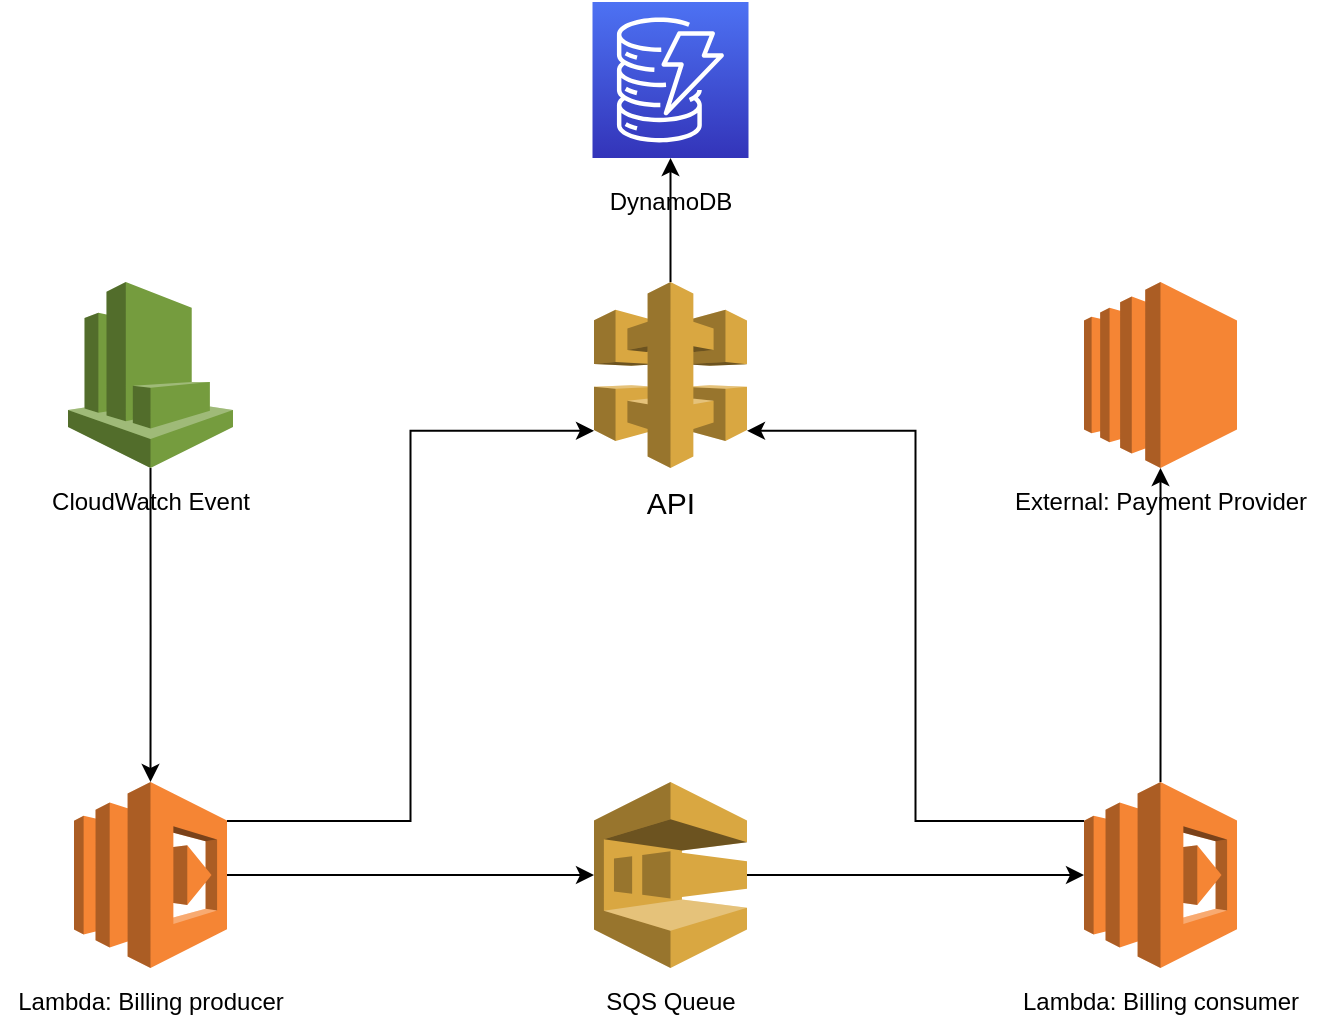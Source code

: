 <mxfile version="14.9.2" type="device"><diagram id="9E2TD881nRTCgQOO2np-" name="Page-1"><mxGraphModel dx="770" dy="1108" grid="1" gridSize="10" guides="1" tooltips="1" connect="1" arrows="1" fold="1" page="1" pageScale="1" pageWidth="1169" pageHeight="827" math="0" shadow="0"><root><mxCell id="0"/><mxCell id="1" parent="0"/><mxCell id="-miVv3uWsg5CkkYweg7s-1" value="" style="outlineConnect=0;dashed=0;verticalLabelPosition=bottom;verticalAlign=top;align=center;html=1;shape=mxgraph.aws3.ec2;fillColor=#F58534;gradientColor=none;" vertex="1" parent="1"><mxGeometry x="585" y="200" width="76.5" height="93" as="geometry"/></mxCell><mxCell id="-miVv3uWsg5CkkYweg7s-14" style="edgeStyle=orthogonalEdgeStyle;rounded=0;orthogonalLoop=1;jettySize=auto;html=1;exitX=1;exitY=0.5;exitDx=0;exitDy=0;exitPerimeter=0;entryX=0;entryY=0.5;entryDx=0;entryDy=0;entryPerimeter=0;" edge="1" parent="1" source="-miVv3uWsg5CkkYweg7s-2" target="-miVv3uWsg5CkkYweg7s-3"><mxGeometry relative="1" as="geometry"/></mxCell><mxCell id="-miVv3uWsg5CkkYweg7s-2" value="" style="outlineConnect=0;dashed=0;verticalLabelPosition=bottom;verticalAlign=top;align=center;html=1;shape=mxgraph.aws3.sqs;fillColor=#D9A741;gradientColor=none;" vertex="1" parent="1"><mxGeometry x="340" y="450" width="76.5" height="93" as="geometry"/></mxCell><mxCell id="-miVv3uWsg5CkkYweg7s-15" style="edgeStyle=orthogonalEdgeStyle;rounded=0;orthogonalLoop=1;jettySize=auto;html=1;exitX=0;exitY=0.21;exitDx=0;exitDy=0;exitPerimeter=0;entryX=1;entryY=0.8;entryDx=0;entryDy=0;entryPerimeter=0;" edge="1" parent="1" source="-miVv3uWsg5CkkYweg7s-3" target="-miVv3uWsg5CkkYweg7s-7"><mxGeometry relative="1" as="geometry"/></mxCell><mxCell id="-miVv3uWsg5CkkYweg7s-16" style="edgeStyle=orthogonalEdgeStyle;rounded=0;orthogonalLoop=1;jettySize=auto;html=1;exitX=0.5;exitY=0;exitDx=0;exitDy=0;exitPerimeter=0;" edge="1" parent="1" source="-miVv3uWsg5CkkYweg7s-3" target="-miVv3uWsg5CkkYweg7s-1"><mxGeometry relative="1" as="geometry"/></mxCell><mxCell id="-miVv3uWsg5CkkYweg7s-3" value="" style="outlineConnect=0;dashed=0;verticalLabelPosition=bottom;verticalAlign=top;align=center;html=1;shape=mxgraph.aws3.lambda;fillColor=#F58534;gradientColor=none;" vertex="1" parent="1"><mxGeometry x="585" y="450" width="76.5" height="93" as="geometry"/></mxCell><mxCell id="-miVv3uWsg5CkkYweg7s-11" style="edgeStyle=orthogonalEdgeStyle;rounded=0;orthogonalLoop=1;jettySize=auto;html=1;exitX=1;exitY=0.5;exitDx=0;exitDy=0;exitPerimeter=0;" edge="1" parent="1" source="-miVv3uWsg5CkkYweg7s-4" target="-miVv3uWsg5CkkYweg7s-2"><mxGeometry relative="1" as="geometry"/></mxCell><mxCell id="-miVv3uWsg5CkkYweg7s-13" style="edgeStyle=orthogonalEdgeStyle;rounded=0;orthogonalLoop=1;jettySize=auto;html=1;exitX=1;exitY=0.21;exitDx=0;exitDy=0;exitPerimeter=0;entryX=0;entryY=0.8;entryDx=0;entryDy=0;entryPerimeter=0;" edge="1" parent="1" source="-miVv3uWsg5CkkYweg7s-4" target="-miVv3uWsg5CkkYweg7s-7"><mxGeometry relative="1" as="geometry"/></mxCell><mxCell id="-miVv3uWsg5CkkYweg7s-4" value="" style="outlineConnect=0;dashed=0;verticalLabelPosition=bottom;verticalAlign=top;align=center;html=1;shape=mxgraph.aws3.lambda;fillColor=#F58534;gradientColor=none;" vertex="1" parent="1"><mxGeometry x="80" y="450" width="76.5" height="93" as="geometry"/></mxCell><mxCell id="-miVv3uWsg5CkkYweg7s-10" style="edgeStyle=orthogonalEdgeStyle;rounded=0;orthogonalLoop=1;jettySize=auto;html=1;exitX=0.5;exitY=1;exitDx=0;exitDy=0;exitPerimeter=0;" edge="1" parent="1" source="-miVv3uWsg5CkkYweg7s-6" target="-miVv3uWsg5CkkYweg7s-4"><mxGeometry relative="1" as="geometry"/></mxCell><mxCell id="-miVv3uWsg5CkkYweg7s-6" value="" style="outlineConnect=0;dashed=0;verticalLabelPosition=bottom;verticalAlign=top;align=center;html=1;shape=mxgraph.aws3.cloudwatch;fillColor=#759C3E;gradientColor=none;" vertex="1" parent="1"><mxGeometry x="77" y="200" width="82.5" height="93" as="geometry"/></mxCell><mxCell id="-miVv3uWsg5CkkYweg7s-12" style="edgeStyle=orthogonalEdgeStyle;rounded=0;orthogonalLoop=1;jettySize=auto;html=1;exitX=0.5;exitY=0;exitDx=0;exitDy=0;exitPerimeter=0;" edge="1" parent="1" source="-miVv3uWsg5CkkYweg7s-7" target="-miVv3uWsg5CkkYweg7s-8"><mxGeometry relative="1" as="geometry"/></mxCell><mxCell id="-miVv3uWsg5CkkYweg7s-7" value="" style="outlineConnect=0;dashed=0;verticalLabelPosition=bottom;verticalAlign=top;align=center;html=1;shape=mxgraph.aws3.api_gateway;fillColor=#D9A741;gradientColor=none;" vertex="1" parent="1"><mxGeometry x="340" y="200" width="76.5" height="93" as="geometry"/></mxCell><mxCell id="-miVv3uWsg5CkkYweg7s-8" value="" style="points=[[0,0,0],[0.25,0,0],[0.5,0,0],[0.75,0,0],[1,0,0],[0,1,0],[0.25,1,0],[0.5,1,0],[0.75,1,0],[1,1,0],[0,0.25,0],[0,0.5,0],[0,0.75,0],[1,0.25,0],[1,0.5,0],[1,0.75,0]];outlineConnect=0;fontColor=#232F3E;gradientColor=#4D72F3;gradientDirection=north;fillColor=#3334B9;strokeColor=#ffffff;dashed=0;verticalLabelPosition=bottom;verticalAlign=top;align=center;html=1;fontSize=12;fontStyle=0;aspect=fixed;shape=mxgraph.aws4.resourceIcon;resIcon=mxgraph.aws4.dynamodb;" vertex="1" parent="1"><mxGeometry x="339.25" y="60" width="78" height="78" as="geometry"/></mxCell><mxCell id="-miVv3uWsg5CkkYweg7s-17" value="&lt;font style=&quot;font-size: 15px&quot;&gt;API&lt;/font&gt;" style="text;html=1;resizable=0;autosize=1;align=center;verticalAlign=middle;points=[];fillColor=none;strokeColor=none;rounded=0;" vertex="1" parent="1"><mxGeometry x="358.25" y="300" width="40" height="20" as="geometry"/></mxCell><mxCell id="-miVv3uWsg5CkkYweg7s-18" value="SQS Queue" style="text;html=1;resizable=0;autosize=1;align=center;verticalAlign=middle;points=[];fillColor=none;strokeColor=none;rounded=0;" vertex="1" parent="1"><mxGeometry x="338.25" y="550" width="80" height="20" as="geometry"/></mxCell><mxCell id="-miVv3uWsg5CkkYweg7s-19" value="Lambda: Billing producer" style="text;html=1;resizable=0;autosize=1;align=center;verticalAlign=middle;points=[];fillColor=none;strokeColor=none;rounded=0;" vertex="1" parent="1"><mxGeometry x="43.25" y="550" width="150" height="20" as="geometry"/></mxCell><mxCell id="-miVv3uWsg5CkkYweg7s-20" value="Lambda: Billing consumer" style="text;html=1;resizable=0;autosize=1;align=center;verticalAlign=middle;points=[];fillColor=none;strokeColor=none;rounded=0;" vertex="1" parent="1"><mxGeometry x="548.25" y="550" width="150" height="20" as="geometry"/></mxCell><mxCell id="-miVv3uWsg5CkkYweg7s-22" value="CloudWatch Event" style="text;html=1;resizable=0;autosize=1;align=center;verticalAlign=middle;points=[];fillColor=none;strokeColor=none;rounded=0;" vertex="1" parent="1"><mxGeometry x="63.25" y="300" width="110" height="20" as="geometry"/></mxCell><mxCell id="-miVv3uWsg5CkkYweg7s-23" value="External: Payment Provider" style="text;html=1;resizable=0;autosize=1;align=center;verticalAlign=middle;points=[];fillColor=none;strokeColor=none;rounded=0;" vertex="1" parent="1"><mxGeometry x="543.25" y="300" width="160" height="20" as="geometry"/></mxCell><mxCell id="-miVv3uWsg5CkkYweg7s-24" value="DynamoDB" style="text;html=1;resizable=0;autosize=1;align=center;verticalAlign=middle;points=[];fillColor=none;strokeColor=none;rounded=0;" vertex="1" parent="1"><mxGeometry x="338.25" y="150" width="80" height="20" as="geometry"/></mxCell></root></mxGraphModel></diagram></mxfile>
